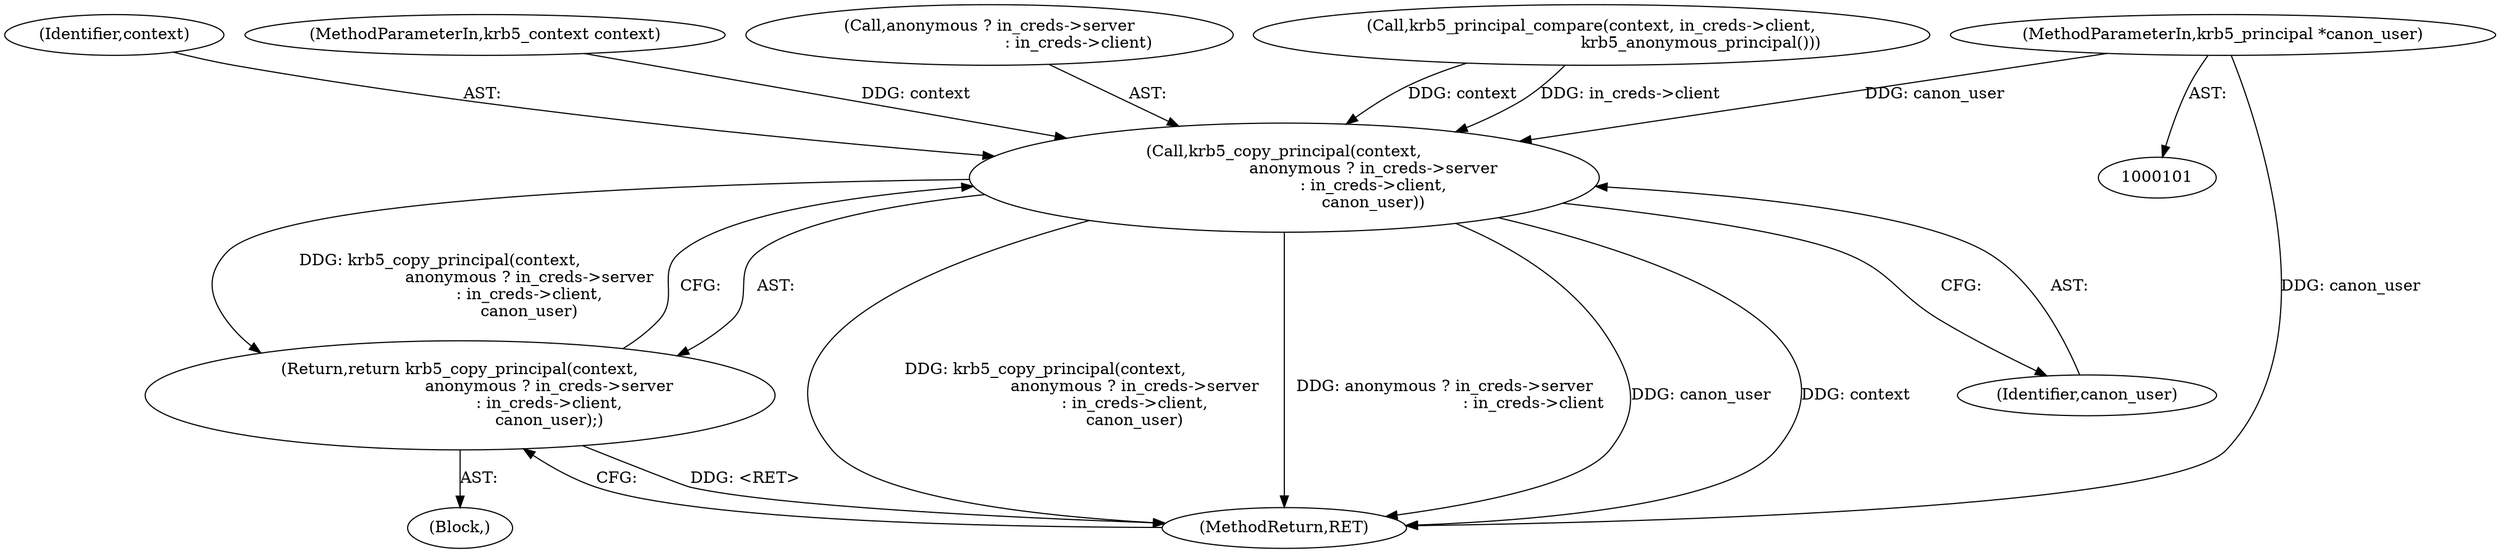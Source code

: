 digraph "0_krb5_5e6d1796106df8ba6bc1973ee0917c170d929086_0@pointer" {
"1000105" [label="(MethodParameterIn,krb5_principal *canon_user)"];
"1000164" [label="(Call,krb5_copy_principal(context,\n                                   anonymous ? in_creds->server\n                                   : in_creds->client,\n                                   canon_user))"];
"1000163" [label="(Return,return krb5_copy_principal(context,\n                                   anonymous ? in_creds->server\n                                   : in_creds->client,\n                                   canon_user);)"];
"1000347" [label="(MethodReturn,RET)"];
"1000165" [label="(Identifier,context)"];
"1000102" [label="(MethodParameterIn,krb5_context context)"];
"1000166" [label="(Call,anonymous ? in_creds->server\n                                   : in_creds->client)"];
"1000157" [label="(Call,krb5_principal_compare(context, in_creds->client,\n                                           krb5_anonymous_principal()))"];
"1000153" [label="(Block,)"];
"1000105" [label="(MethodParameterIn,krb5_principal *canon_user)"];
"1000174" [label="(Identifier,canon_user)"];
"1000164" [label="(Call,krb5_copy_principal(context,\n                                   anonymous ? in_creds->server\n                                   : in_creds->client,\n                                   canon_user))"];
"1000163" [label="(Return,return krb5_copy_principal(context,\n                                   anonymous ? in_creds->server\n                                   : in_creds->client,\n                                   canon_user);)"];
"1000105" -> "1000101"  [label="AST: "];
"1000105" -> "1000347"  [label="DDG: canon_user"];
"1000105" -> "1000164"  [label="DDG: canon_user"];
"1000164" -> "1000163"  [label="AST: "];
"1000164" -> "1000174"  [label="CFG: "];
"1000165" -> "1000164"  [label="AST: "];
"1000166" -> "1000164"  [label="AST: "];
"1000174" -> "1000164"  [label="AST: "];
"1000163" -> "1000164"  [label="CFG: "];
"1000164" -> "1000347"  [label="DDG: krb5_copy_principal(context,\n                                   anonymous ? in_creds->server\n                                   : in_creds->client,\n                                   canon_user)"];
"1000164" -> "1000347"  [label="DDG: anonymous ? in_creds->server\n                                   : in_creds->client"];
"1000164" -> "1000347"  [label="DDG: canon_user"];
"1000164" -> "1000347"  [label="DDG: context"];
"1000164" -> "1000163"  [label="DDG: krb5_copy_principal(context,\n                                   anonymous ? in_creds->server\n                                   : in_creds->client,\n                                   canon_user)"];
"1000157" -> "1000164"  [label="DDG: context"];
"1000157" -> "1000164"  [label="DDG: in_creds->client"];
"1000102" -> "1000164"  [label="DDG: context"];
"1000163" -> "1000153"  [label="AST: "];
"1000347" -> "1000163"  [label="CFG: "];
"1000163" -> "1000347"  [label="DDG: <RET>"];
}
